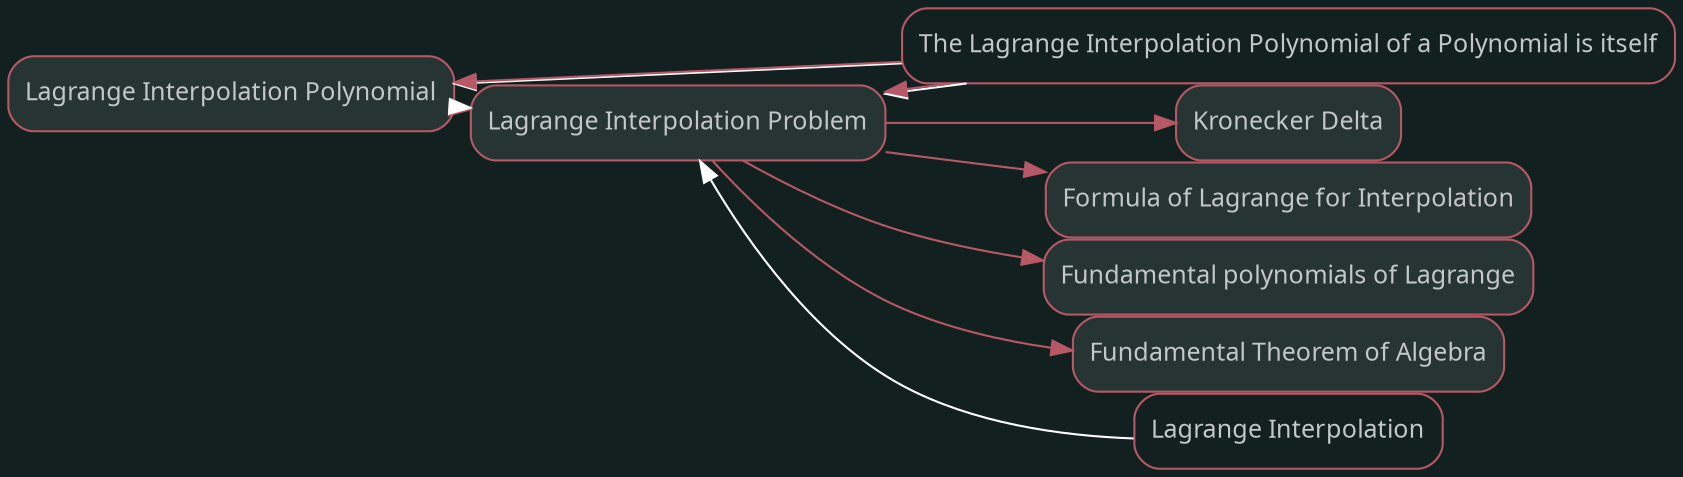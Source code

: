 digraph "Lagrange Interpolation Polynomial" {graph [nodesep=0,ranksep=0,rankdir="LR",bgcolor="#132020"];node [shape="rectangle",style="rounded,filled",fontname="sans",fontsize="12px",labelfontname="sans",color="#b75867",fillcolor="#273434",fontcolor="#c4c7c7"];"Lagrange Interpolation Polynomial" [label="Lagrange Interpolation Polynomial",tooltip="Lagrange Interpolation Polynomial",URL="/Knowledge/Lagrange Interpolation Polynomial.html",target="_parent"];"Lagrange Interpolation Problem" [label="Lagrange Interpolation Problem",tooltip="Lagrange Interpolation Problem",URL="/Knowledge/Lagrange Interpolation Problem.html",target="_parent"];subgraph "Forward Lagrange Interpolation Polynomial" {edge [color="#b75867"];"Lagrange Interpolation Polynomial" -> "Lagrange Interpolation Problem";}
node [shape="rectangle",style="rounded",fontname="sans",fontsize="12px",labelfontname="sans",color="#b75867",fillcolor="#FFFFFF",fontcolor="#c4c7c7"];"The Lagrange Interpolation Polynomial of a Polynomial is itself" [label="The Lagrange Interpolation Polynomial of a Polynomial is itself",tooltip="The Lagrange Interpolation Polynomial of a Polynomial is itself",URL="/Knowledge/The Lagrange Interpolation Polynomial of a Polynomial is itself.html",target="_parent"];subgraph "Backward Lagrange Interpolation Polynomial" {edge [dir="back",color="#FFFFFF"];"Lagrange Interpolation Polynomial" -> "The Lagrange Interpolation Polynomial of a Polynomial is itself";}node [shape="rectangle",style="rounded,filled",fontname="sans",fontsize="12px",labelfontname="sans",color="#b75867",fillcolor="#273434",fontcolor="#c4c7c7"];"Lagrange Interpolation Problem" [label="Lagrange Interpolation Problem",tooltip="Lagrange Interpolation Problem",URL="/Knowledge/Lagrange Interpolation Problem.html",target="_parent"];"Kronecker Delta" [label="Kronecker Delta",tooltip="Kronecker Delta",URL="/Knowledge/Kronecker Delta.html",target="_parent"];"Formula of Lagrange for Interpolation" [label="Formula of Lagrange for Interpolation",tooltip="Formula of Lagrange for Interpolation",URL="/Knowledge/Formula of Lagrange for Interpolation.html",target="_parent"];"Fundamental polynomials of Lagrange" [label="Fundamental polynomials of Lagrange",tooltip="Fundamental polynomials of Lagrange",URL="/Knowledge/Fundamental polynomials of Lagrange.html",target="_parent"];"Fundamental Theorem of Algebra" [label="Fundamental Theorem of Algebra",tooltip="Fundamental Theorem of Algebra",URL="/Knowledge/Fundamental Theorem of Algebra.html",target="_parent"];subgraph "Forward Lagrange Interpolation Problem" {edge [color="#b75867"];"Lagrange Interpolation Problem" -> "Kronecker Delta";"Lagrange Interpolation Problem" -> "Formula of Lagrange for Interpolation";"Lagrange Interpolation Problem" -> "Fundamental polynomials of Lagrange";"Lagrange Interpolation Problem" -> "Fundamental Theorem of Algebra";}
node [shape="rectangle",style="rounded",fontname="sans",fontsize="12px",labelfontname="sans",color="#b75867",fillcolor="#FFFFFF",fontcolor="#c4c7c7"];"Lagrange Interpolation Polynomial" [label="Lagrange Interpolation Polynomial",tooltip="Lagrange Interpolation Polynomial",URL="/Knowledge/Lagrange Interpolation Polynomial.html",target="_parent"];"Lagrange Interpolation" [label="Lagrange Interpolation",tooltip="Lagrange Interpolation",URL="/Knowledge/Lagrange Interpolation.html",target="_parent"];"The Lagrange Interpolation Polynomial of a Polynomial is itself" [label="The Lagrange Interpolation Polynomial of a Polynomial is itself",tooltip="The Lagrange Interpolation Polynomial of a Polynomial is itself",URL="/Knowledge/The Lagrange Interpolation Polynomial of a Polynomial is itself.html",target="_parent"];subgraph "Backward Lagrange Interpolation Problem" {edge [dir="back",color="#FFFFFF"];"Lagrange Interpolation Problem" -> "Lagrange Interpolation Polynomial";"Lagrange Interpolation Problem" -> "Lagrange Interpolation";"Lagrange Interpolation Problem" -> "The Lagrange Interpolation Polynomial of a Polynomial is itself";}node [shape="rectangle",style="rounded,filled",fontname="sans",fontsize="12px",labelfontname="sans",color="#b75867",fillcolor="#273434",fontcolor="#c4c7c7"];"The Lagrange Interpolation Polynomial of a Polynomial is itself" [label="The Lagrange Interpolation Polynomial of a Polynomial is itself",tooltip="The Lagrange Interpolation Polynomial of a Polynomial is itself",URL="/Knowledge/The Lagrange Interpolation Polynomial of a Polynomial is itself.html",target="_parent"];"Lagrange Interpolation Problem" [label="Lagrange Interpolation Problem",tooltip="Lagrange Interpolation Problem",URL="/Knowledge/Lagrange Interpolation Problem.html",target="_parent"];"Lagrange Interpolation Polynomial" [label="Lagrange Interpolation Polynomial",tooltip="Lagrange Interpolation Polynomial",URL="/Knowledge/Lagrange Interpolation Polynomial.html",target="_parent"];subgraph "Forward The Lagrange Interpolation Polynomial of a Polynomial is itself" {edge [color="#b75867"];"The Lagrange Interpolation Polynomial of a Polynomial is itself" -> "Lagrange Interpolation Problem";"The Lagrange Interpolation Polynomial of a Polynomial is itself" -> "Lagrange Interpolation Polynomial";}
node [shape="rectangle",style="rounded",fontname="sans",fontsize="12px",labelfontname="sans",color="#b75867",fillcolor="#FFFFFF",fontcolor="#c4c7c7"];subgraph "Backward The Lagrange Interpolation Polynomial of a Polynomial is itself" {edge [dir="back",color="#FFFFFF"];}}